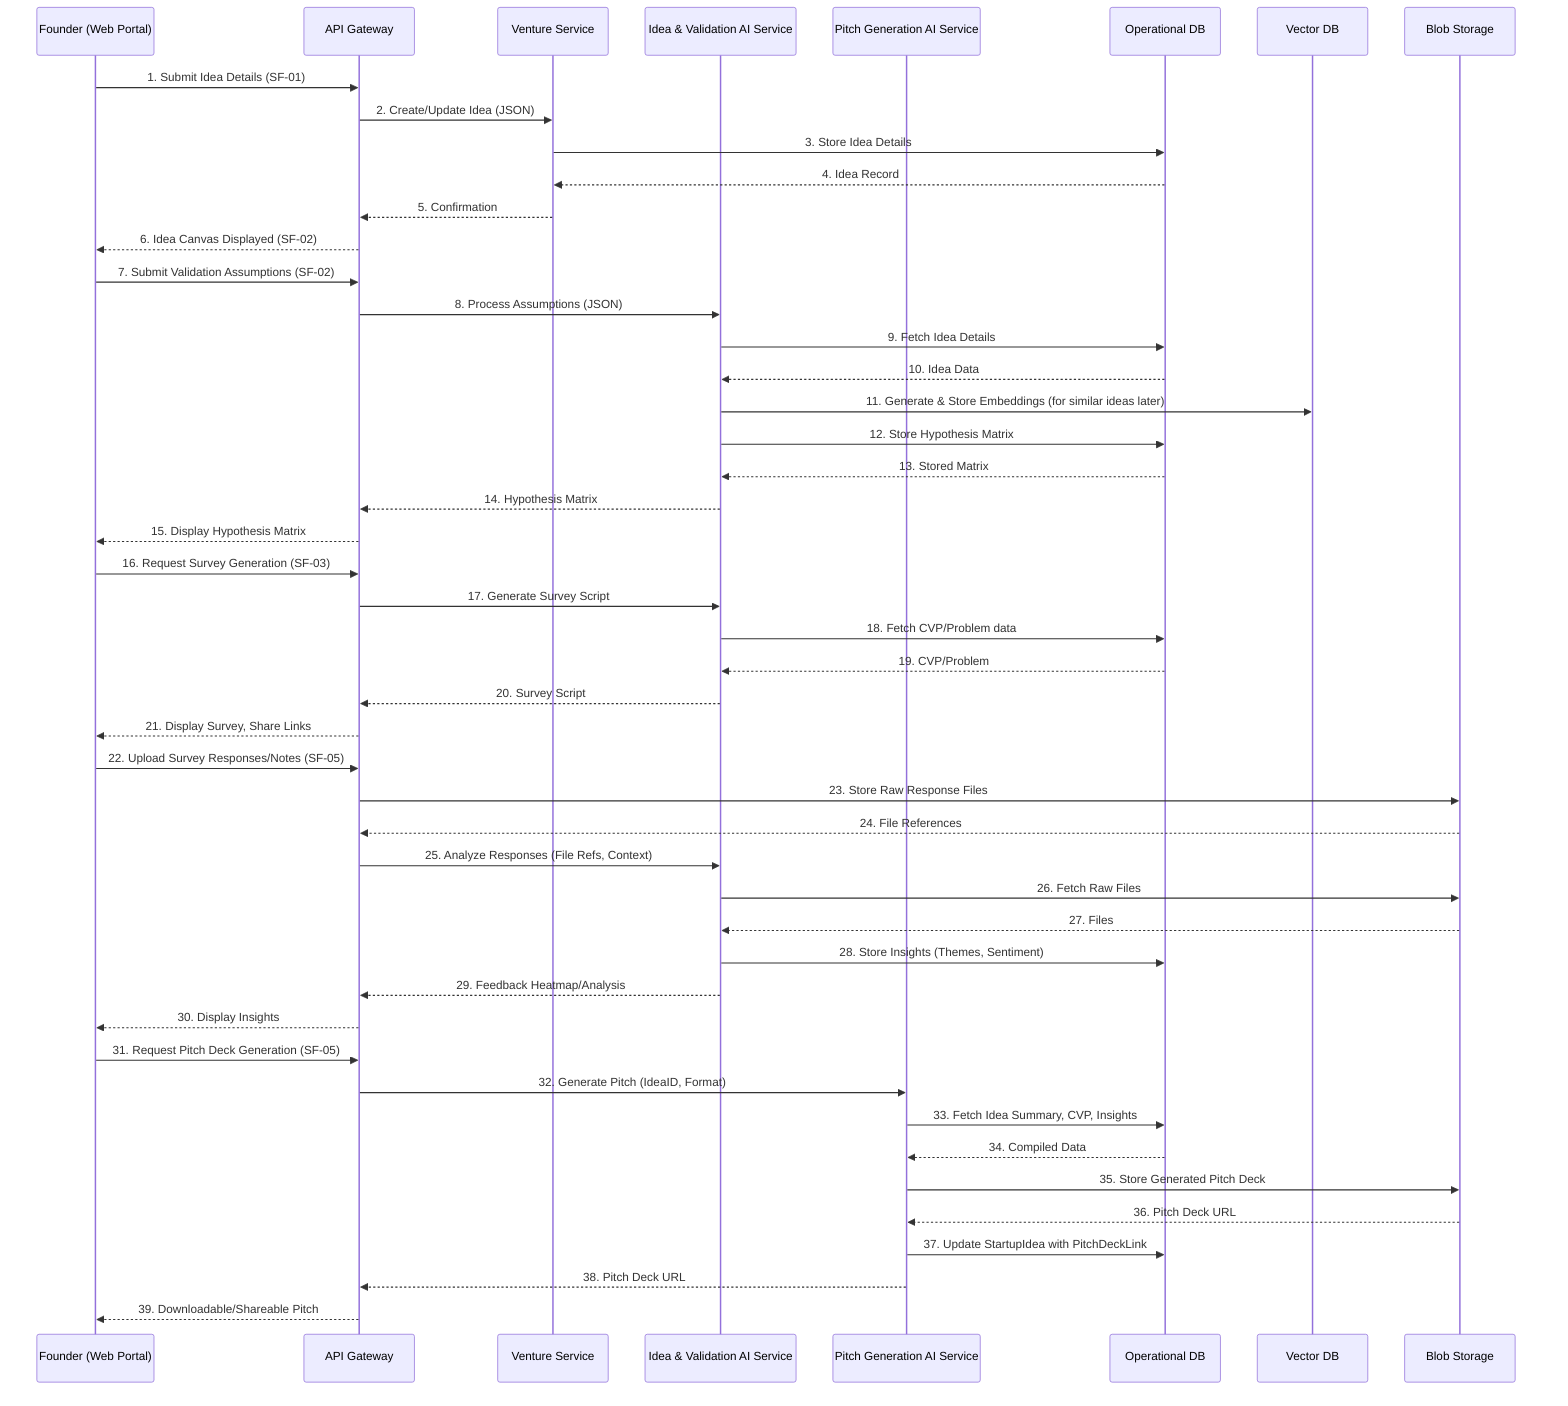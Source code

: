 sequenceDiagram
    participant F as Founder (Web Portal)
    participant APIG as API Gateway
    participant VS as Venture Service
    participant IAS as Idea & Validation AI Service
    participant PAS as Pitch Generation AI Service
    participant ODB as Operational DB
    participant VDB as Vector DB
    participant BS as Blob Storage

    F->>APIG: 1. Submit Idea Details (SF-01)
    APIG->>VS: 2. Create/Update Idea (JSON)
    VS->>ODB: 3. Store Idea Details
    ODB-->>VS: 4. Idea Record
    VS-->>APIG: 5. Confirmation
    APIG-->>F: 6. Idea Canvas Displayed (SF-02)

    F->>APIG: 7. Submit Validation Assumptions (SF-02)
    APIG->>IAS: 8. Process Assumptions (JSON)
    IAS->>ODB: 9. Fetch Idea Details
    ODB-->>IAS: 10. Idea Data
    IAS->>VDB: 11. Generate & Store Embeddings (for similar ideas later)
    IAS->>ODB: 12. Store Hypothesis Matrix
    ODB-->>IAS: 13. Stored Matrix
    IAS-->>APIG: 14. Hypothesis Matrix
    APIG-->>F: 15. Display Hypothesis Matrix

    F->>APIG: 16. Request Survey Generation (SF-03)
    APIG->>IAS: 17. Generate Survey Script
    IAS->>ODB: 18. Fetch CVP/Problem data
    ODB-->>IAS: 19. CVP/Problem
    IAS-->>APIG: 20. Survey Script
    APIG-->>F: 21. Display Survey, Share Links

    F->>APIG: 22. Upload Survey Responses/Notes (SF-05)
    APIG->>BS: 23. Store Raw Response Files
    BS-->>APIG: 24. File References
    APIG->>IAS: 25. Analyze Responses (File Refs, Context)
    IAS->>BS: 26. Fetch Raw Files
    BS-->>IAS: 27. Files
    IAS->>ODB: 28. Store Insights (Themes, Sentiment)
    IAS-->>APIG: 29. Feedback Heatmap/Analysis
    APIG-->>F: 30. Display Insights

    F->>APIG: 31. Request Pitch Deck Generation (SF-05)
    APIG->>PAS: 32. Generate Pitch (IdeaID, Format)
    PAS->>ODB: 33. Fetch Idea Summary, CVP, Insights
    ODB-->>PAS: 34. Compiled Data
    PAS->>BS: 35. Store Generated Pitch Deck
    BS-->>PAS: 36. Pitch Deck URL
    PAS->>ODB: 37. Update StartupIdea with PitchDeckLink
    PAS-->>APIG: 38. Pitch Deck URL
    APIG-->>F: 39. Downloadable/Shareable Pitch